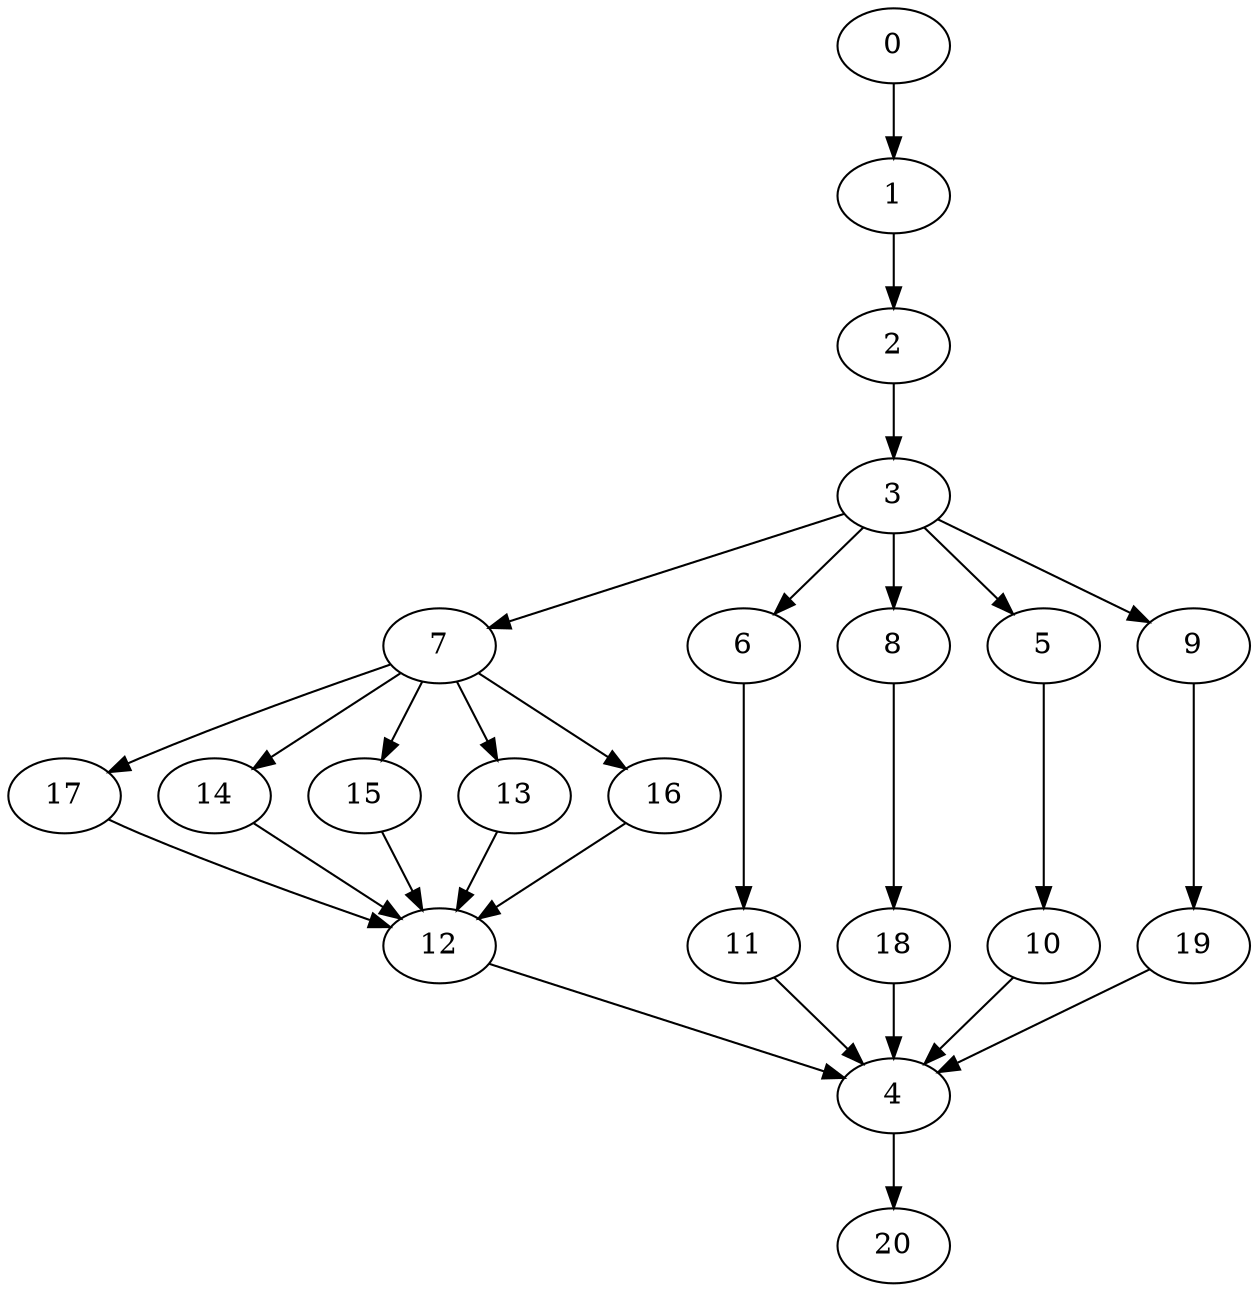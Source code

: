 digraph "SeriesParallel-MaxBf-5_Nodes_21_CCR_0.10_WeightType_Random#3" {
	graph ["Duplicate states"=0,
		GraphType=S_P,
		"Max states in OPEN"=0,
		Modes="120000ms; topo-ordered tasks, ; Pruning: task equivalence, fixed order ready list, ; F-value: ; Optimisation: best schedule length (\
SL) optimisation on equal, ",
		NumberOfTasks=21,
		"Pruned using list schedule length"=4747381,
		"States removed from OPEN"=0,
		TargetSystem="Homogeneous-2",
		"Time to schedule (ms)"=6367,
		"Total idle time"=270,
		"Total schedule length"=1036,
		"Total sequential time"=1666,
		"Total states created"=18134471
	];
	0	["Finish time"=98,
		Processor=0,
		"Start time"=0,
		Weight=98];
	1	["Finish time"=126,
		Processor=0,
		"Start time"=98,
		Weight=28];
	0 -> 1	[Weight=5];
	2	["Finish time"=168,
		Processor=0,
		"Start time"=126,
		Weight=42];
	1 -> 2	[Weight=3];
	3	["Finish time"=266,
		Processor=0,
		"Start time"=168,
		Weight=98];
	2 -> 3	[Weight=8];
	7	["Finish time"=406,
		Processor=0,
		"Start time"=266,
		Weight=140];
	3 -> 7	[Weight=10];
	6	["Finish time"=354,
		Processor=1,
		"Start time"=270,
		Weight=84];
	3 -> 6	[Weight=4];
	8	["Finish time"=410,
		Processor=1,
		"Start time"=382,
		Weight=28];
	3 -> 8	[Weight=8];
	5	["Finish time"=382,
		Processor=1,
		"Start time"=354,
		Weight=28];
	3 -> 5	[Weight=8];
	9	["Finish time"=518,
		Processor=0,
		"Start time"=490,
		Weight=28];
	3 -> 9	[Weight=8];
	17	["Finish time"=844,
		Processor=1,
		"Start time"=732,
		Weight=112];
	7 -> 17	[Weight=4];
	14	["Finish time"=732,
		Processor=1,
		"Start time"=620,
		Weight=112];
	7 -> 14	[Weight=4];
	15	["Finish time"=522,
		Processor=1,
		"Start time"=410,
		Weight=112];
	7 -> 15	[Weight=4];
	13	["Finish time"=620,
		Processor=1,
		"Start time"=522,
		Weight=98];
	7 -> 13	[Weight=10];
	16	["Finish time"=784,
		Processor=0,
		"Start time"=700,
		Weight=84];
	7 -> 16	[Weight=7];
	11	["Finish time"=490,
		Processor=0,
		"Start time"=406,
		Weight=84];
	6 -> 11	[Weight=7];
	12	["Finish time"=900,
		Processor=1,
		"Start time"=844,
		Weight=56];
	17 -> 12	[Weight=3];
	14 -> 12	[Weight=2];
	15 -> 12	[Weight=2];
	18	["Finish time"=910,
		Processor=0,
		"Start time"=784,
		Weight=126];
	8 -> 18	[Weight=9];
	13 -> 12	[Weight=7];
	10	["Finish time"=700,
		Processor=0,
		"Start time"=574,
		Weight=126];
	5 -> 10	[Weight=2];
	16 -> 12	[Weight=9];
	4	["Finish time"=994,
		Processor=0,
		"Start time"=910,
		Weight=84];
	18 -> 4	[Weight=8];
	10 -> 4	[Weight=6];
	19	["Finish time"=574,
		Processor=0,
		"Start time"=518,
		Weight=56];
	9 -> 19	[Weight=4];
	11 -> 4	[Weight=9];
	12 -> 4	[Weight=7];
	19 -> 4	[Weight=7];
	20	["Finish time"=1036,
		Processor=0,
		"Start time"=994,
		Weight=42];
	4 -> 20	[Weight=2];
}
